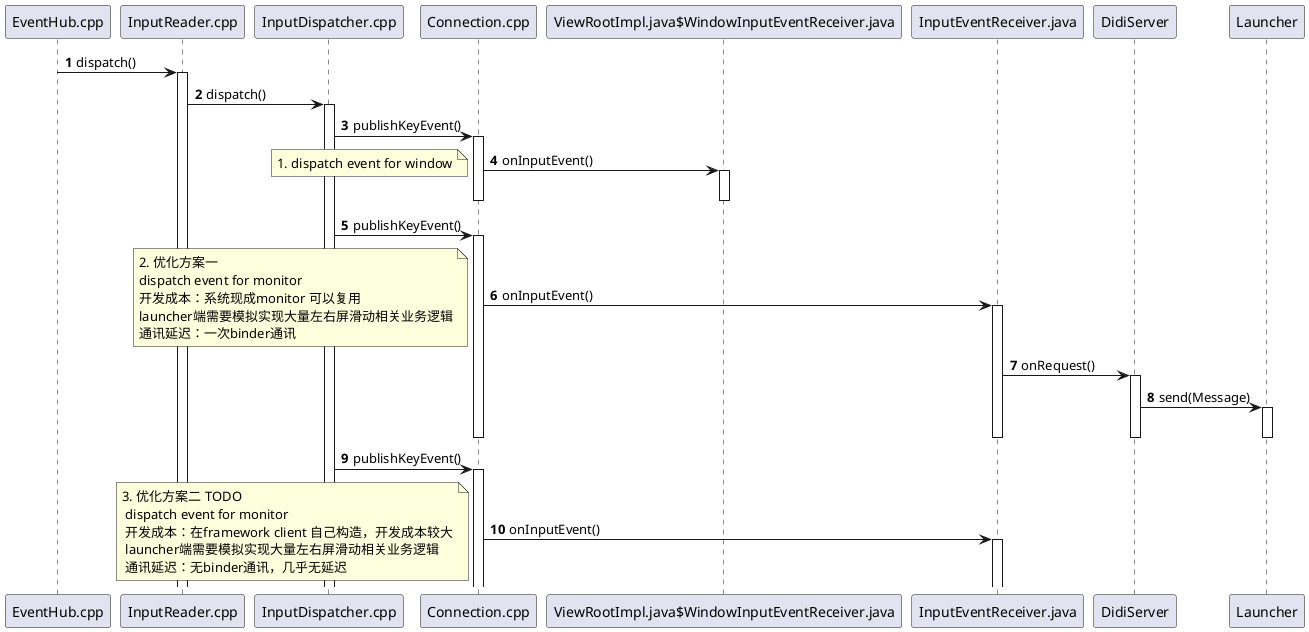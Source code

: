 @startuml
'https://plantuml.com/sequence-diagram

autonumber

EventHub.cpp -> InputReader.cpp: dispatch()
activate InputReader.cpp
InputReader.cpp -> InputDispatcher.cpp:dispatch()
activate InputDispatcher.cpp
InputDispatcher.cpp -> Connection.cpp: publishKeyEvent()
activate Connection.cpp
Connection.cpp -> "ViewRootImpl.java$WindowInputEventReceiver.java":onInputEvent()
activate "ViewRootImpl.java$WindowInputEventReceiver.java"
deactivate "ViewRootImpl.java$WindowInputEventReceiver.java"
deactivate Connection.cpp
note left: 1. dispatch event for window

InputDispatcher.cpp -> Connection.cpp: publishKeyEvent()
activate Connection.cpp
Connection.cpp -> InputEventReceiver.java:onInputEvent()
activate InputEventReceiver.java
note left
 2. 优化方案一
 dispatch event for monitor
 开发成本：系统现成monitor 可以复用
 launcher端需要模拟实现大量左右屏滑动相关业务逻辑
 通讯延迟：一次binder通讯
end note

InputEventReceiver.java -> DidiServer:onRequest()
activate DidiServer
DidiServer -> Launcher:send(Message)
activate Launcher
deactivate Launcher
deactivate DidiServer
deactivate Connection.cpp
deactivate InputEventReceiver.java

InputDispatcher.cpp -> Connection.cpp: publishKeyEvent()
activate Connection.cpp
Connection.cpp -> InputEventReceiver.java:onInputEvent()
activate InputEventReceiver.java
note left
3. 优化方案二 TODO
 dispatch event for monitor
 开发成本：在framework client 自己构造，开发成本较大
 launcher端需要模拟实现大量左右屏滑动相关业务逻辑
 通讯延迟：无binder通讯，几乎无延迟
end note

@enduml
